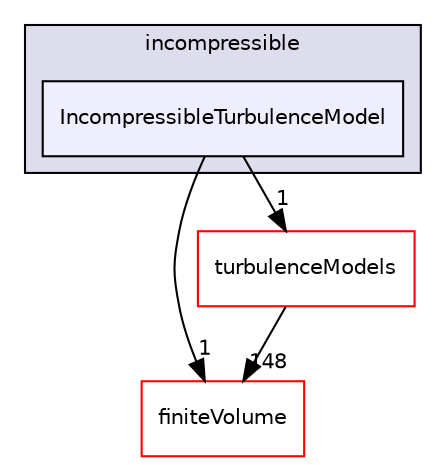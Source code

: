 digraph "src/TurbulenceModels/incompressible/IncompressibleTurbulenceModel" {
  bgcolor=transparent;
  compound=true
  node [ fontsize="10", fontname="Helvetica"];
  edge [ labelfontsize="10", labelfontname="Helvetica"];
  subgraph clusterdir_65e3a25be7d63d0357fd279a6ba5d718 {
    graph [ bgcolor="#ddddee", pencolor="black", label="incompressible" fontname="Helvetica", fontsize="10", URL="dir_65e3a25be7d63d0357fd279a6ba5d718.html"]
  dir_de2cd593d19cc0a8b5c44c5f0647956e [shape=box, label="IncompressibleTurbulenceModel", style="filled", fillcolor="#eeeeff", pencolor="black", URL="dir_de2cd593d19cc0a8b5c44c5f0647956e.html"];
  }
  dir_9bd15774b555cf7259a6fa18f99fe99b [shape=box label="finiteVolume" color="red" URL="dir_9bd15774b555cf7259a6fa18f99fe99b.html"];
  dir_a3dc37bcacf99bb6122ed819dac99f09 [shape=box label="turbulenceModels" color="red" URL="dir_a3dc37bcacf99bb6122ed819dac99f09.html"];
  dir_de2cd593d19cc0a8b5c44c5f0647956e->dir_9bd15774b555cf7259a6fa18f99fe99b [headlabel="1", labeldistance=1.5 headhref="dir_003050_000873.html"];
  dir_de2cd593d19cc0a8b5c44c5f0647956e->dir_a3dc37bcacf99bb6122ed819dac99f09 [headlabel="1", labeldistance=1.5 headhref="dir_003050_000729.html"];
  dir_a3dc37bcacf99bb6122ed819dac99f09->dir_9bd15774b555cf7259a6fa18f99fe99b [headlabel="148", labeldistance=1.5 headhref="dir_000729_000873.html"];
}
